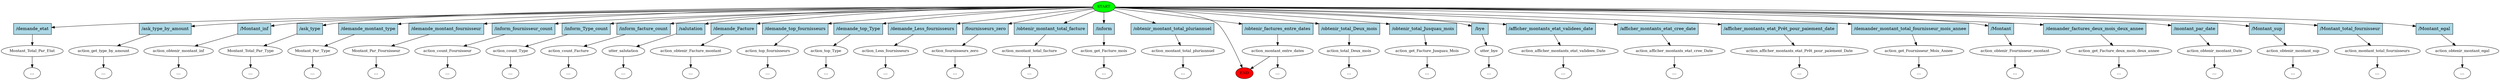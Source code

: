 digraph  {
0 [class="start active", fillcolor=green, fontsize=12, label=START, style=filled];
"-1" [class=end, fillcolor=red, fontsize=12, label=END, style=filled];
1 [class="", fontsize=12, label=Montant_Total_Par_Etat];
3 [class="", fontsize=12, label=action_get_type_by_amount];
"-5" [class=ellipsis, label="..."];
4 [class="", fontsize=12, label=action_obtenir_montant_inf];
"-6" [class=ellipsis, label="..."];
5 [class="", fontsize=12, label=Montant_Total_Par_Type];
"-7" [class=ellipsis, label="..."];
6 [class="", fontsize=12, label=Montant_Par_Type];
"-8" [class=ellipsis, label="..."];
7 [class="", fontsize=12, label=Montant_Par_Fournisseur];
"-9" [class=ellipsis, label="..."];
8 [class="", fontsize=12, label=action_count_Fournisseur];
"-10" [class=ellipsis, label="..."];
9 [class="", fontsize=12, label=action_count_Type];
"-11" [class=ellipsis, label="..."];
10 [class="", fontsize=12, label=action_count_Facture];
"-12" [class=ellipsis, label="..."];
11 [class="", fontsize=12, label=utter_salutation];
"-13" [class=ellipsis, label="..."];
12 [class="", fontsize=12, label=action_obtenir_Facture_montant];
"-14" [class=ellipsis, label="..."];
13 [class="", fontsize=12, label=action_top_fournisseurs];
"-15" [class=ellipsis, label="..."];
14 [class="", fontsize=12, label=action_top_Type];
"-16" [class=ellipsis, label="..."];
15 [class="", fontsize=12, label=action_Less_fournisseurs];
"-17" [class=ellipsis, label="..."];
16 [class="", fontsize=12, label=action_fournisseurs_zero];
"-18" [class=ellipsis, label="..."];
17 [class="", fontsize=12, label=action_montant_total_facture];
"-19" [class=ellipsis, label="..."];
18 [class="", fontsize=12, label=action_get_Facture_mois];
"-20" [class=ellipsis, label="..."];
19 [class="", fontsize=12, label=action_montant_total_pluriannuel];
"-21" [class=ellipsis, label="..."];
20 [class="", fontsize=12, label=action_total_Deux_mois];
21 [class="", fontsize=12, label=action_get_Facture_Jusquau_Mois];
"-23" [class=ellipsis, label="..."];
22 [class="", fontsize=12, label=utter_bye];
"-24" [class=ellipsis, label="..."];
23 [class="", fontsize=12, label=action_afficher_montants_etat_validees_Date];
24 [class="", fontsize=12, label=action_afficher_montants_etat_cree_Date];
"-26" [class=ellipsis, label="..."];
25 [class="", fontsize=12, label="action_afficher_montants_etat_Prêt_pour_paiement_Date"];
27 [class="dashed active", fontsize=12, label=action_montant_entre_dates];
"-29" [class=ellipsis, label="..."];
28 [class="", fontsize=12, label=action_get_Fournisseur_Mois_Annee];
"-31" [class=ellipsis, label="..."];
"-33" [class=ellipsis, label="..."];
"-34" [class=ellipsis, label="..."];
33 [class="", fontsize=12, label=action_obtenir_Fournisseur_montant];
"-35" [class=ellipsis, label="..."];
34 [class="", fontsize=12, label=action_get_Facture_deux_mois_deux_annee];
"-37" [class=ellipsis, label="..."];
"-38" [class=ellipsis, label="..."];
37 [class="", fontsize=12, label=action_obtenir_montant_Date];
"-39" [class=ellipsis, label="..."];
38 [class="", fontsize=12, label=action_obtenir_montant_sup];
"-40" [class=ellipsis, label="..."];
39 [class="", fontsize=12, label=action_montant_total_fournisseurs];
"-41" [class=ellipsis, label="..."];
40 [class="", fontsize=12, label=action_obtenir_montant_egal];
"-42" [class=ellipsis, label="..."];
"-43" [class=ellipsis, label="..."];
44 [class=intent, fillcolor=lightblue, label="/demande_etat", shape=rect, style=filled];
45 [class=intent, fillcolor=lightblue, label="/ask_type_by_amount", shape=rect, style=filled];
46 [class=intent, fillcolor=lightblue, label="/Montant_inf", shape=rect, style=filled];
47 [class=intent, fillcolor=lightblue, label="/ask_type", shape=rect, style=filled];
48 [class=intent, fillcolor=lightblue, label="/demande_montant_type", shape=rect, style=filled];
49 [class=intent, fillcolor=lightblue, label="/demande_montant_fournisseur", shape=rect, style=filled];
50 [class=intent, fillcolor=lightblue, label="/inform_fournisseur_count", shape=rect, style=filled];
51 [class=intent, fillcolor=lightblue, label="/inform_Type_count", shape=rect, style=filled];
52 [class=intent, fillcolor=lightblue, label="/inform_facture_count", shape=rect, style=filled];
53 [class=intent, fillcolor=lightblue, label="/salutation", shape=rect, style=filled];
54 [class=intent, fillcolor=lightblue, label="/demande_Facture", shape=rect, style=filled];
55 [class=intent, fillcolor=lightblue, label="/demande_top_fournisseurs", shape=rect, style=filled];
56 [class=intent, fillcolor=lightblue, label="/demande_top_Type", shape=rect, style=filled];
57 [class=intent, fillcolor=lightblue, label="/demande_Less_fournisseurs", shape=rect, style=filled];
58 [class=intent, fillcolor=lightblue, label="/fournisseurs_zero", shape=rect, style=filled];
59 [class=intent, fillcolor=lightblue, label="/obtenir_montant_total_facture", shape=rect, style=filled];
60 [class=intent, fillcolor=lightblue, label="/inform", shape=rect, style=filled];
61 [class=intent, fillcolor=lightblue, label="/obtenir_montant_total_pluriannuel", shape=rect, style=filled];
62 [class=intent, fillcolor=lightblue, label="/obtenir_total_Deux_mois", shape=rect, style=filled];
63 [class=intent, fillcolor=lightblue, label="/obtenir_total_Jusquau_mois", shape=rect, style=filled];
64 [class=intent, fillcolor=lightblue, label="/bye", shape=rect, style=filled];
65 [class=intent, fillcolor=lightblue, label="/afficher_montants_etat_validees_date", shape=rect, style=filled];
66 [class=intent, fillcolor=lightblue, label="/afficher_montants_etat_cree_date", shape=rect, style=filled];
67 [class=intent, fillcolor=lightblue, label="/afficher_montants_etat_Prêt_pour_paiement_date", shape=rect, style=filled];
68 [class="intent active", fillcolor=lightblue, label="/obtenir_factures_entre_dates", shape=rect, style=filled];
69 [class=intent, fillcolor=lightblue, label="/demander_montant_total_fournisseur_mois_annee", shape=rect, style=filled];
70 [class=intent, fillcolor=lightblue, label="/Montant", shape=rect, style=filled];
71 [class=intent, fillcolor=lightblue, label="/demander_factures_deux_mois_deux_annee", shape=rect, style=filled];
72 [class=intent, fillcolor=lightblue, label="/montant_par_date", shape=rect, style=filled];
73 [class=intent, fillcolor=lightblue, label="/Montant_sup", shape=rect, style=filled];
74 [class=intent, fillcolor=lightblue, label="/Montant_total_fournisseur", shape=rect, style=filled];
75 [class=intent, fillcolor=lightblue, label="/Montant_egal", shape=rect, style=filled];
0 -> "-1"  [class="", key=NONE, label=""];
0 -> 44  [class="", key=0];
0 -> 45  [class="", key=0];
0 -> 46  [class="", key=0];
0 -> 47  [class="", key=0];
0 -> 48  [class="", key=0];
0 -> 49  [class="", key=0];
0 -> 50  [class="", key=0];
0 -> 51  [class="", key=0];
0 -> 52  [class="", key=0];
0 -> 53  [class="", key=0];
0 -> 54  [class="", key=0];
0 -> 55  [class="", key=0];
0 -> 56  [class="", key=0];
0 -> 57  [class="", key=0];
0 -> 58  [class="", key=0];
0 -> 59  [class="", key=0];
0 -> 60  [class="", key=0];
0 -> 61  [class="", key=0];
0 -> 62  [class="", key=0];
0 -> 63  [class="", key=0];
0 -> 64  [class="", key=0];
0 -> 65  [class="", key=0];
0 -> 66  [class="", key=0];
0 -> 67  [class="", key=0];
0 -> 68  [class=active, key=0];
0 -> 69  [class="", key=0];
0 -> 70  [class="", key=0];
0 -> 71  [class="", key=0];
0 -> 72  [class="", key=0];
0 -> 73  [class="", key=0];
0 -> 74  [class="", key=0];
0 -> 75  [class="", key=0];
1 -> "-43"  [class="", key=NONE, label=""];
3 -> "-5"  [class="", key=NONE, label=""];
4 -> "-6"  [class="", key=NONE, label=""];
5 -> "-7"  [class="", key=NONE, label=""];
6 -> "-8"  [class="", key=NONE, label=""];
7 -> "-9"  [class="", key=NONE, label=""];
8 -> "-10"  [class="", key=NONE, label=""];
9 -> "-11"  [class="", key=NONE, label=""];
10 -> "-12"  [class="", key=NONE, label=""];
11 -> "-13"  [class="", key=NONE, label=""];
12 -> "-14"  [class="", key=NONE, label=""];
13 -> "-15"  [class="", key=NONE, label=""];
14 -> "-16"  [class="", key=NONE, label=""];
15 -> "-17"  [class="", key=NONE, label=""];
16 -> "-18"  [class="", key=NONE, label=""];
17 -> "-19"  [class="", key=NONE, label=""];
18 -> "-20"  [class="", key=NONE, label=""];
19 -> "-21"  [class="", key=NONE, label=""];
20 -> "-38"  [class="", key=NONE, label=""];
21 -> "-23"  [class="", key=NONE, label=""];
22 -> "-24"  [class="", key=NONE, label=""];
23 -> "-33"  [class="", key=NONE, label=""];
24 -> "-26"  [class="", key=NONE, label=""];
25 -> "-34"  [class="", key=NONE, label=""];
27 -> "-29"  [class="", key=NONE, label=""];
27 -> "-1"  [class="", key=NONE, label=""];
28 -> "-31"  [class="", key=NONE, label=""];
33 -> "-35"  [class="", key=NONE, label=""];
34 -> "-37"  [class="", key=NONE, label=""];
37 -> "-39"  [class="", key=NONE, label=""];
38 -> "-40"  [class="", key=NONE, label=""];
39 -> "-41"  [class="", key=NONE, label=""];
40 -> "-42"  [class="", key=NONE, label=""];
44 -> 1  [class="", key=0];
45 -> 3  [class="", key=0];
46 -> 4  [class="", key=0];
47 -> 5  [class="", key=0];
48 -> 6  [class="", key=0];
49 -> 7  [class="", key=0];
50 -> 8  [class="", key=0];
51 -> 9  [class="", key=0];
52 -> 10  [class="", key=0];
53 -> 11  [class="", key=0];
54 -> 12  [class="", key=0];
55 -> 13  [class="", key=0];
56 -> 14  [class="", key=0];
57 -> 15  [class="", key=0];
58 -> 16  [class="", key=0];
59 -> 17  [class="", key=0];
60 -> 18  [class="", key=0];
61 -> 19  [class="", key=0];
62 -> 20  [class="", key=0];
63 -> 21  [class="", key=0];
64 -> 22  [class="", key=0];
65 -> 23  [class="", key=0];
66 -> 24  [class="", key=0];
67 -> 25  [class="", key=0];
68 -> 27  [class=active, key=0];
69 -> 28  [class="", key=0];
70 -> 33  [class="", key=0];
71 -> 34  [class="", key=0];
72 -> 37  [class="", key=0];
73 -> 38  [class="", key=0];
74 -> 39  [class="", key=0];
75 -> 40  [class="", key=0];
}
